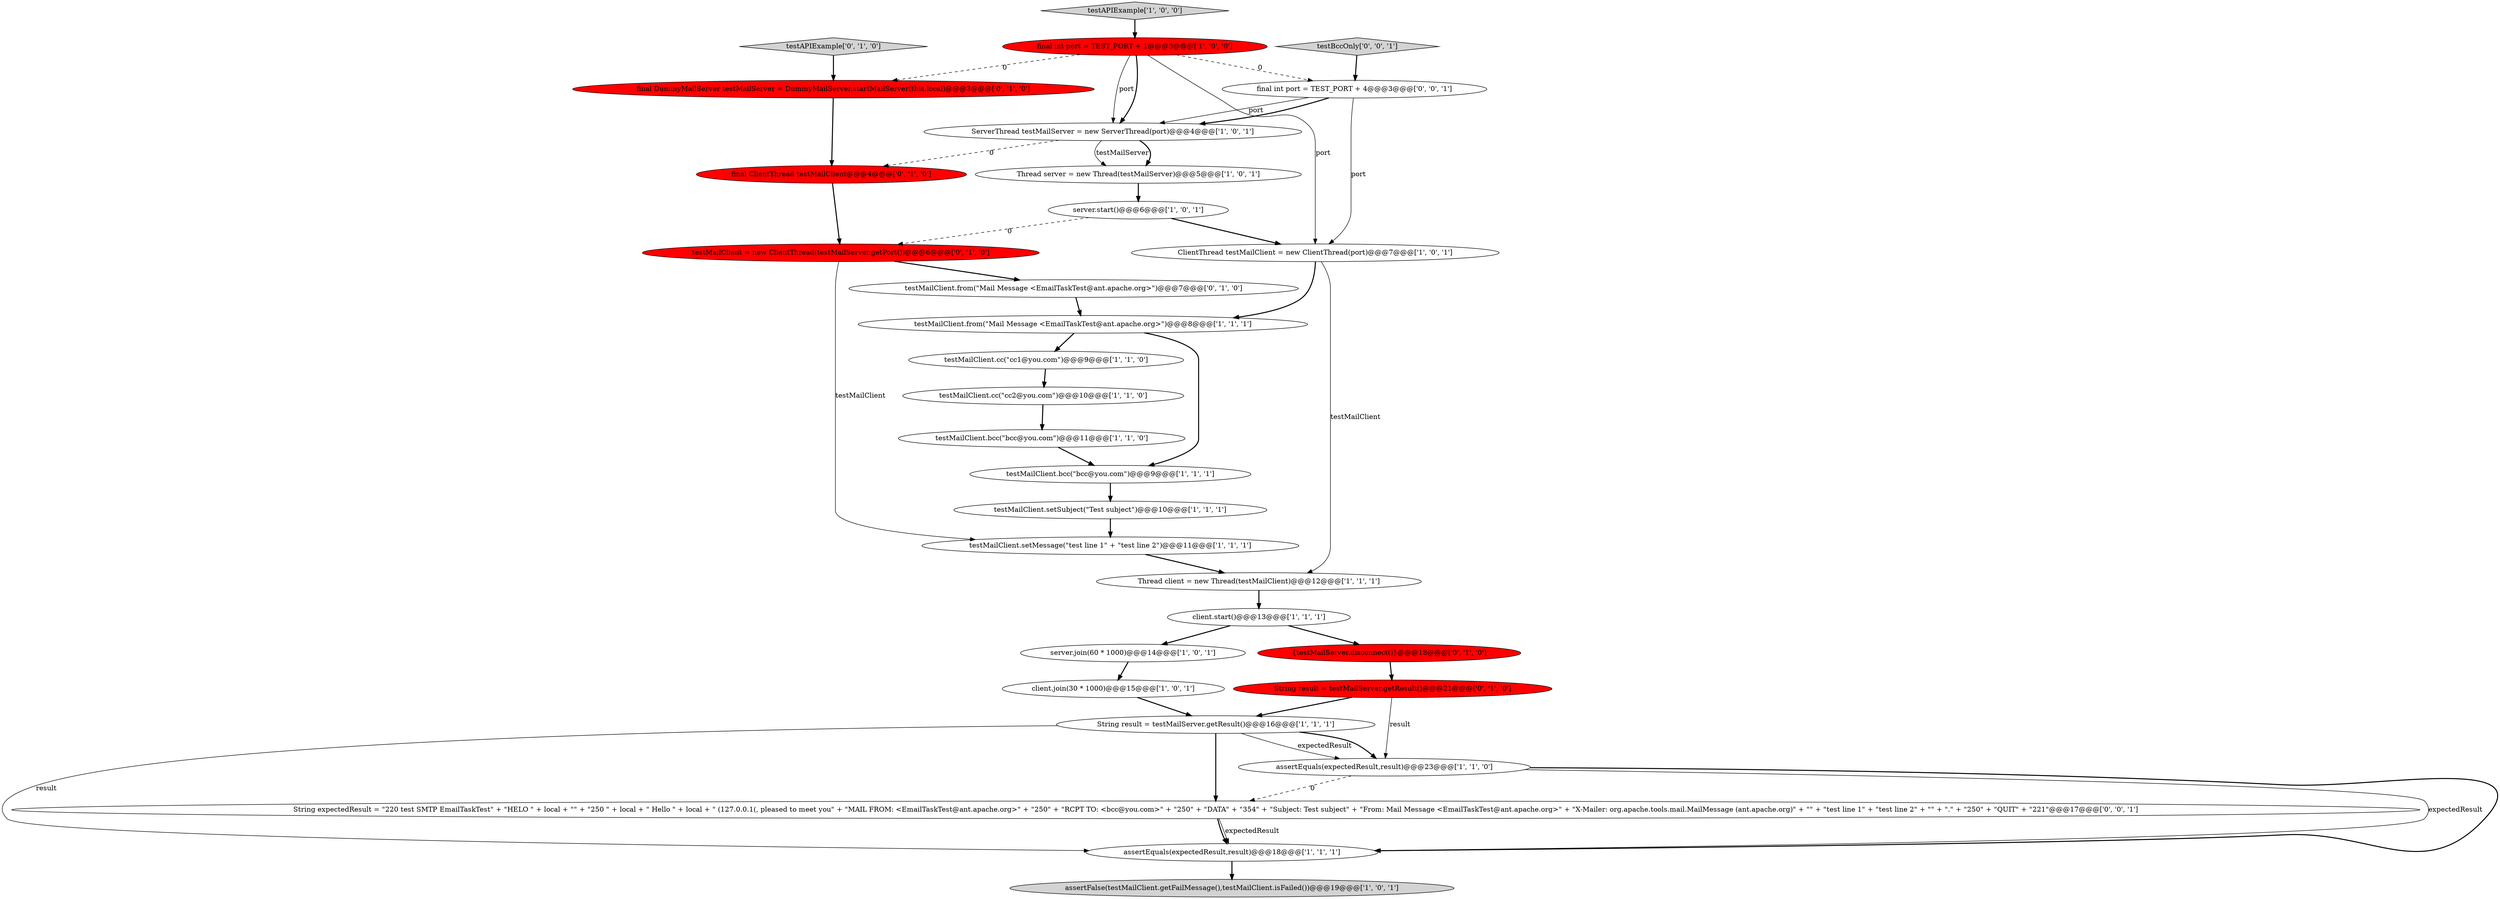 digraph {
17 [style = filled, label = "client.join(30 * 1000)@@@15@@@['1', '0', '1']", fillcolor = white, shape = ellipse image = "AAA0AAABBB1BBB"];
4 [style = filled, label = "testMailClient.cc(\"cc1@you.com\")@@@9@@@['1', '1', '0']", fillcolor = white, shape = ellipse image = "AAA0AAABBB1BBB"];
11 [style = filled, label = "testMailClient.from(\"Mail Message <EmailTaskTest@ant.apache.org>\")@@@8@@@['1', '1', '1']", fillcolor = white, shape = ellipse image = "AAA0AAABBB1BBB"];
12 [style = filled, label = "testMailClient.setMessage(\"test line 1\" + \"test line 2\")@@@11@@@['1', '1', '1']", fillcolor = white, shape = ellipse image = "AAA0AAABBB1BBB"];
10 [style = filled, label = "testAPIExample['1', '0', '0']", fillcolor = lightgray, shape = diamond image = "AAA0AAABBB1BBB"];
15 [style = filled, label = "assertEquals(expectedResult,result)@@@18@@@['1', '1', '1']", fillcolor = white, shape = ellipse image = "AAA0AAABBB1BBB"];
21 [style = filled, label = "testAPIExample['0', '1', '0']", fillcolor = lightgray, shape = diamond image = "AAA0AAABBB2BBB"];
30 [style = filled, label = "testBccOnly['0', '0', '1']", fillcolor = lightgray, shape = diamond image = "AAA0AAABBB3BBB"];
3 [style = filled, label = "client.start()@@@13@@@['1', '1', '1']", fillcolor = white, shape = ellipse image = "AAA0AAABBB1BBB"];
26 [style = filled, label = "final ClientThread testMailClient@@@4@@@['0', '1', '0']", fillcolor = red, shape = ellipse image = "AAA1AAABBB2BBB"];
20 [style = filled, label = "ServerThread testMailServer = new ServerThread(port)@@@4@@@['1', '0', '1']", fillcolor = white, shape = ellipse image = "AAA0AAABBB1BBB"];
5 [style = filled, label = "String result = testMailServer.getResult()@@@16@@@['1', '1', '1']", fillcolor = white, shape = ellipse image = "AAA0AAABBB1BBB"];
23 [style = filled, label = "testMailClient.from(\"Mail Message <EmailTaskTest@ant.apache.org>\")@@@7@@@['0', '1', '0']", fillcolor = white, shape = ellipse image = "AAA0AAABBB2BBB"];
7 [style = filled, label = "server.join(60 * 1000)@@@14@@@['1', '0', '1']", fillcolor = white, shape = ellipse image = "AAA0AAABBB1BBB"];
24 [style = filled, label = "String result = testMailServer.getResult()@@@21@@@['0', '1', '0']", fillcolor = red, shape = ellipse image = "AAA1AAABBB2BBB"];
14 [style = filled, label = "testMailClient.bcc(\"bcc@you.com\")@@@11@@@['1', '1', '0']", fillcolor = white, shape = ellipse image = "AAA0AAABBB1BBB"];
6 [style = filled, label = "testMailClient.cc(\"cc2@you.com\")@@@10@@@['1', '1', '0']", fillcolor = white, shape = ellipse image = "AAA0AAABBB1BBB"];
25 [style = filled, label = "{testMailServer.disconnect()}@@@18@@@['0', '1', '0']", fillcolor = red, shape = ellipse image = "AAA1AAABBB2BBB"];
27 [style = filled, label = "final DummyMailServer testMailServer = DummyMailServer.startMailServer(this.local)@@@3@@@['0', '1', '0']", fillcolor = red, shape = ellipse image = "AAA1AAABBB2BBB"];
18 [style = filled, label = "ClientThread testMailClient = new ClientThread(port)@@@7@@@['1', '0', '1']", fillcolor = white, shape = ellipse image = "AAA0AAABBB1BBB"];
16 [style = filled, label = "assertFalse(testMailClient.getFailMessage(),testMailClient.isFailed())@@@19@@@['1', '0', '1']", fillcolor = lightgray, shape = ellipse image = "AAA0AAABBB1BBB"];
22 [style = filled, label = "testMailClient = new ClientThread(testMailServer.getPort())@@@6@@@['0', '1', '0']", fillcolor = red, shape = ellipse image = "AAA1AAABBB2BBB"];
29 [style = filled, label = "String expectedResult = \"220 test SMTP EmailTaskTest\" + \"HELO \" + local + \"\" + \"250 \" + local + \" Hello \" + local + \" (127.0.0.1(, pleased to meet you\" + \"MAIL FROM: <EmailTaskTest@ant.apache.org>\" + \"250\" + \"RCPT TO: <bcc@you.com>\" + \"250\" + \"DATA\" + \"354\" + \"Subject: Test subject\" + \"From: Mail Message <EmailTaskTest@ant.apache.org>\" + \"X-Mailer: org.apache.tools.mail.MailMessage (ant.apache.org)\" + \"\" + \"test line 1\" + \"test line 2\" + \"\" + \".\" + \"250\" + \"QUIT\" + \"221\"@@@17@@@['0', '0', '1']", fillcolor = white, shape = ellipse image = "AAA0AAABBB3BBB"];
0 [style = filled, label = "testMailClient.bcc(\"bcc@you.com\")@@@9@@@['1', '1', '1']", fillcolor = white, shape = ellipse image = "AAA0AAABBB1BBB"];
28 [style = filled, label = "final int port = TEST_PORT + 4@@@3@@@['0', '0', '1']", fillcolor = white, shape = ellipse image = "AAA0AAABBB3BBB"];
19 [style = filled, label = "assertEquals(expectedResult,result)@@@23@@@['1', '1', '0']", fillcolor = white, shape = ellipse image = "AAA0AAABBB1BBB"];
13 [style = filled, label = "testMailClient.setSubject(\"Test subject\")@@@10@@@['1', '1', '1']", fillcolor = white, shape = ellipse image = "AAA0AAABBB1BBB"];
8 [style = filled, label = "final int port = TEST_PORT + 1@@@3@@@['1', '0', '0']", fillcolor = red, shape = ellipse image = "AAA1AAABBB1BBB"];
1 [style = filled, label = "Thread client = new Thread(testMailClient)@@@12@@@['1', '1', '1']", fillcolor = white, shape = ellipse image = "AAA0AAABBB1BBB"];
9 [style = filled, label = "Thread server = new Thread(testMailServer)@@@5@@@['1', '0', '1']", fillcolor = white, shape = ellipse image = "AAA0AAABBB1BBB"];
2 [style = filled, label = "server.start()@@@6@@@['1', '0', '1']", fillcolor = white, shape = ellipse image = "AAA0AAABBB1BBB"];
20->9 [style = solid, label="testMailServer"];
5->29 [style = bold, label=""];
29->15 [style = bold, label=""];
28->20 [style = solid, label="port"];
17->5 [style = bold, label=""];
7->17 [style = bold, label=""];
0->13 [style = bold, label=""];
8->18 [style = solid, label="port"];
20->9 [style = bold, label=""];
9->2 [style = bold, label=""];
5->15 [style = solid, label="result"];
4->6 [style = bold, label=""];
3->25 [style = bold, label=""];
21->27 [style = bold, label=""];
22->12 [style = solid, label="testMailClient"];
28->20 [style = bold, label=""];
11->4 [style = bold, label=""];
18->11 [style = bold, label=""];
1->3 [style = bold, label=""];
19->29 [style = dashed, label="0"];
24->19 [style = solid, label="result"];
2->18 [style = bold, label=""];
18->1 [style = solid, label="testMailClient"];
8->28 [style = dashed, label="0"];
15->16 [style = bold, label=""];
12->1 [style = bold, label=""];
22->23 [style = bold, label=""];
5->19 [style = solid, label="expectedResult"];
26->22 [style = bold, label=""];
24->5 [style = bold, label=""];
6->14 [style = bold, label=""];
8->20 [style = solid, label="port"];
5->19 [style = bold, label=""];
25->24 [style = bold, label=""];
11->0 [style = bold, label=""];
13->12 [style = bold, label=""];
8->20 [style = bold, label=""];
30->28 [style = bold, label=""];
14->0 [style = bold, label=""];
10->8 [style = bold, label=""];
3->7 [style = bold, label=""];
29->15 [style = solid, label="expectedResult"];
8->27 [style = dashed, label="0"];
28->18 [style = solid, label="port"];
19->15 [style = solid, label="expectedResult"];
19->15 [style = bold, label=""];
23->11 [style = bold, label=""];
2->22 [style = dashed, label="0"];
20->26 [style = dashed, label="0"];
27->26 [style = bold, label=""];
}
